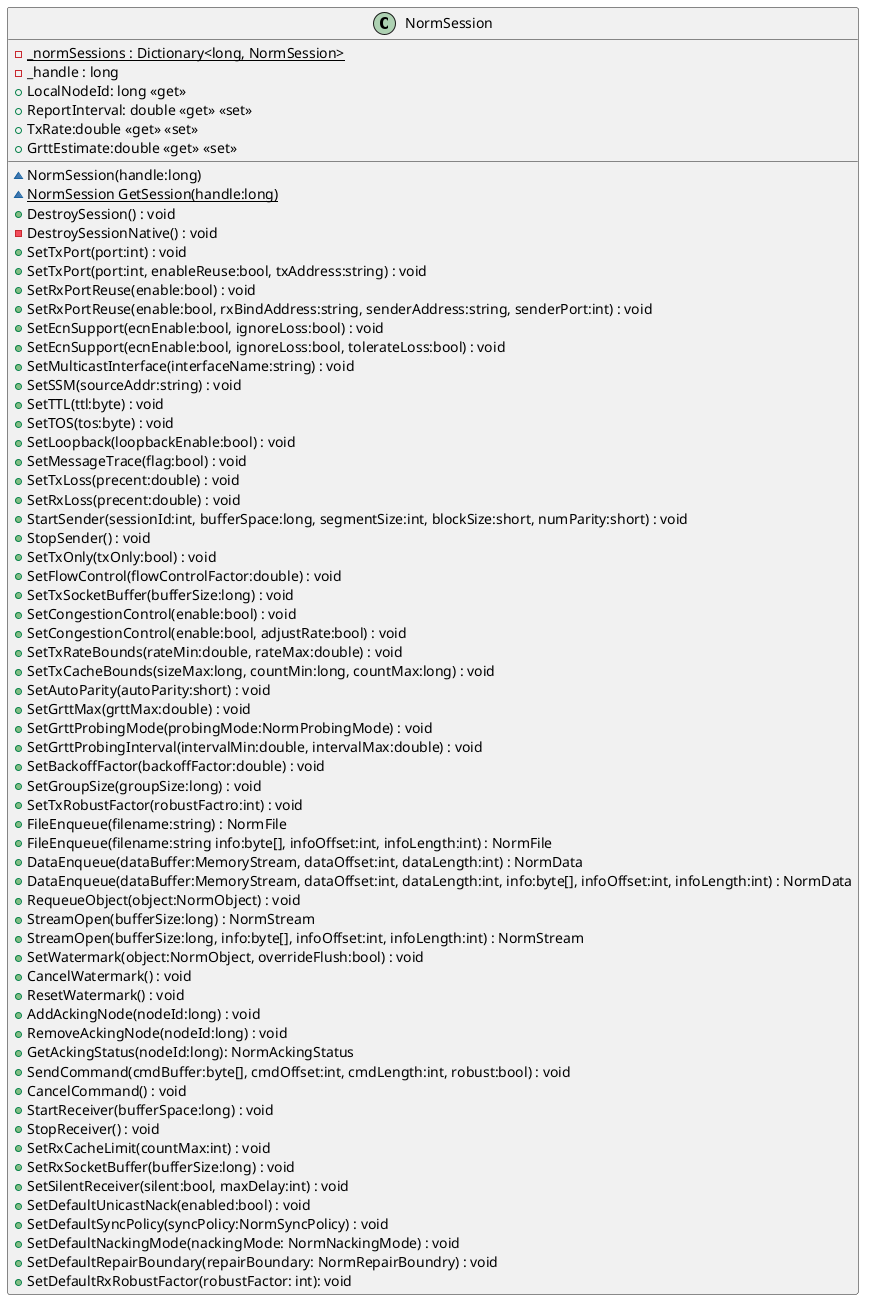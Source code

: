 @startuml
class NormSession {
    {static} -_normSessions : Dictionary<long, NormSession>
    - _handle : long
    ~ NormSession(handle:long)
    {static} ~ NormSession GetSession(handle:long)
    + DestroySession() : void
    - DestroySessionNative() : void
    + LocalNodeId: long <<get>>
    + SetTxPort(port:int) : void
    + SetTxPort(port:int, enableReuse:bool, txAddress:string) : void
    + SetRxPortReuse(enable:bool) : void
    + SetRxPortReuse(enable:bool, rxBindAddress:string, senderAddress:string, senderPort:int) : void
    + SetEcnSupport(ecnEnable:bool, ignoreLoss:bool) : void
    + SetEcnSupport(ecnEnable:bool, ignoreLoss:bool, tolerateLoss:bool) : void
    + SetMulticastInterface(interfaceName:string) : void
    + SetSSM(sourceAddr:string) : void
    + SetTTL(ttl:byte) : void
    + SetTOS(tos:byte) : void
    + SetLoopback(loopbackEnable:bool) : void
    + SetMessageTrace(flag:bool) : void
    + SetTxLoss(precent:double) : void
    + SetRxLoss(precent:double) : void
    + ReportInterval: double <<get>> <<set>>
    + StartSender(sessionId:int, bufferSpace:long, segmentSize:int, blockSize:short, numParity:short) : void
    + StopSender() : void
    + SetTxOnly(txOnly:bool) : void
    + TxRate:double <<get>> <<set>>
    + SetFlowControl(flowControlFactor:double) : void
    + SetTxSocketBuffer(bufferSize:long) : void
    + SetCongestionControl(enable:bool) : void
    + SetCongestionControl(enable:bool, adjustRate:bool) : void
    + SetTxRateBounds(rateMin:double, rateMax:double) : void
    + SetTxCacheBounds(sizeMax:long, countMin:long, countMax:long) : void
    + SetAutoParity(autoParity:short) : void
    + GrttEstimate:double <<get>> <<set>>
    + SetGrttMax(grttMax:double) : void
    + SetGrttProbingMode(probingMode:NormProbingMode) : void
    + SetGrttProbingInterval(intervalMin:double, intervalMax:double) : void
    + SetBackoffFactor(backoffFactor:double) : void
    + SetGroupSize(groupSize:long) : void
    + SetTxRobustFactor(robustFactro:int) : void
    + FileEnqueue(filename:string) : NormFile
    + FileEnqueue(filename:string info:byte[], infoOffset:int, infoLength:int) : NormFile
    + DataEnqueue(dataBuffer:MemoryStream, dataOffset:int, dataLength:int) : NormData
    + DataEnqueue(dataBuffer:MemoryStream, dataOffset:int, dataLength:int, info:byte[], infoOffset:int, infoLength:int) : NormData
    + RequeueObject(object:NormObject) : void
    + StreamOpen(bufferSize:long) : NormStream
    + StreamOpen(bufferSize:long, info:byte[], infoOffset:int, infoLength:int) : NormStream
    + SetWatermark(object:NormObject, overrideFlush:bool) : void
    + CancelWatermark() : void
    + ResetWatermark() : void
    + AddAckingNode(nodeId:long) : void
    + RemoveAckingNode(nodeId:long) : void
    + GetAckingStatus(nodeId:long): NormAckingStatus
    + SendCommand(cmdBuffer:byte[], cmdOffset:int, cmdLength:int, robust:bool) : void
    + CancelCommand() : void
    + StartReceiver(bufferSpace:long) : void
    + StopReceiver() : void
    + SetRxCacheLimit(countMax:int) : void
    + SetRxSocketBuffer(bufferSize:long) : void
    + SetSilentReceiver(silent:bool, maxDelay:int) : void
    + SetDefaultUnicastNack(enabled:bool) : void
    + SetDefaultSyncPolicy(syncPolicy:NormSyncPolicy) : void
    + SetDefaultNackingMode(nackingMode: NormNackingMode) : void
    + SetDefaultRepairBoundary(repairBoundary: NormRepairBoundry) : void
    + SetDefaultRxRobustFactor(robustFactor: int): void
}
@enduml